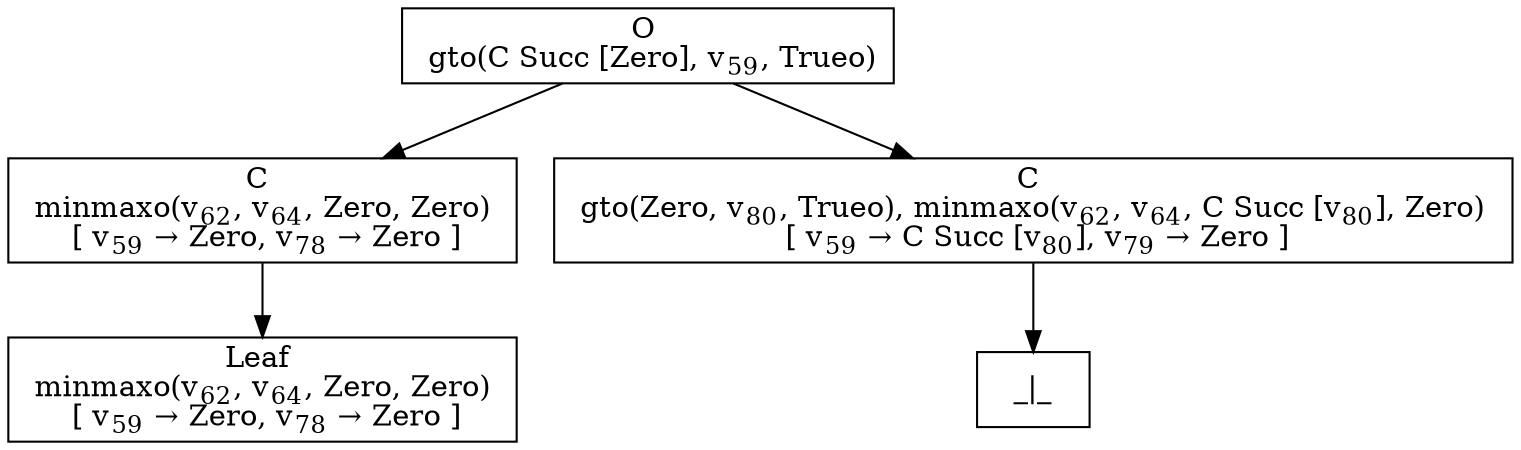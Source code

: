 digraph {
    graph [rankdir=TB
          ,bgcolor=transparent];
    node [shape=box
         ,fillcolor=white
         ,style=filled];
    0 [label=<O <BR/> gto(C Succ [Zero], v<SUB>59</SUB>, Trueo)>];
    1 [label=<C <BR/> minmaxo(v<SUB>62</SUB>, v<SUB>64</SUB>, Zero, Zero) <BR/>  [ v<SUB>59</SUB> &rarr; Zero, v<SUB>78</SUB> &rarr; Zero ] >];
    2 [label=<C <BR/> gto(Zero, v<SUB>80</SUB>, Trueo), minmaxo(v<SUB>62</SUB>, v<SUB>64</SUB>, C Succ [v<SUB>80</SUB>], Zero) <BR/>  [ v<SUB>59</SUB> &rarr; C Succ [v<SUB>80</SUB>], v<SUB>79</SUB> &rarr; Zero ] >];
    3 [label=<Leaf <BR/> minmaxo(v<SUB>62</SUB>, v<SUB>64</SUB>, Zero, Zero) <BR/>  [ v<SUB>59</SUB> &rarr; Zero, v<SUB>78</SUB> &rarr; Zero ] >];
    4 [label=<_|_>];
    0 -> 1 [label=""];
    0 -> 2 [label=""];
    1 -> 3 [label=""];
    2 -> 4 [label=""];
}